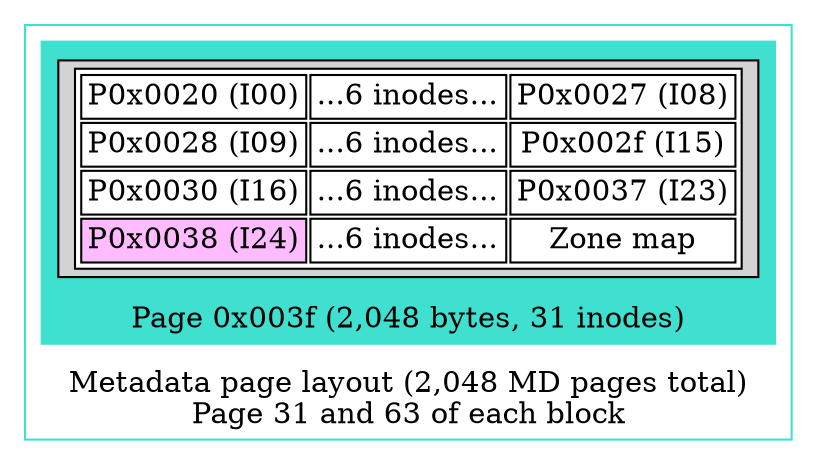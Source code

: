 digraph G {
	nodesep="0.1"
	rankdir=RL;
  subgraph clusterMetadata {
		label="Metadata page layout (2,048 MD pages total)\nPage 31 and 63 of each block";
    color=turquoise;
		labelloc="b";
		subgraph clusterZoneA {
			color=turquoise;
			style=filled;
			label="bl0";
			b0 [style=filled,width=4,shape=record,label=
<<table bgcolor="white">
<tr>
<td>P0x0020 (I00)</td>
<td>...6 inodes...</td>
<td>P0x0027 (I08)</td>
</tr>

<tr>
<td>P0x0028 (I09)</td>
<td>...6 inodes...</td>
<td>P0x002f (I15)</td>
</tr>

<tr>
<td>P0x0030 (I16)</td>
<td>...6 inodes...</td>
<td>P0x0037 (I23)</td>
</tr>

<tr>
<td bgcolor="plum1">P0x0038 (I24)</td>
<td>...6 inodes...</td>
<td>Zone map</td>
</tr>
</table>>
];
			label="Page 0x003f (2,048\ bytes, 31 inodes)";
		}
  }
}
